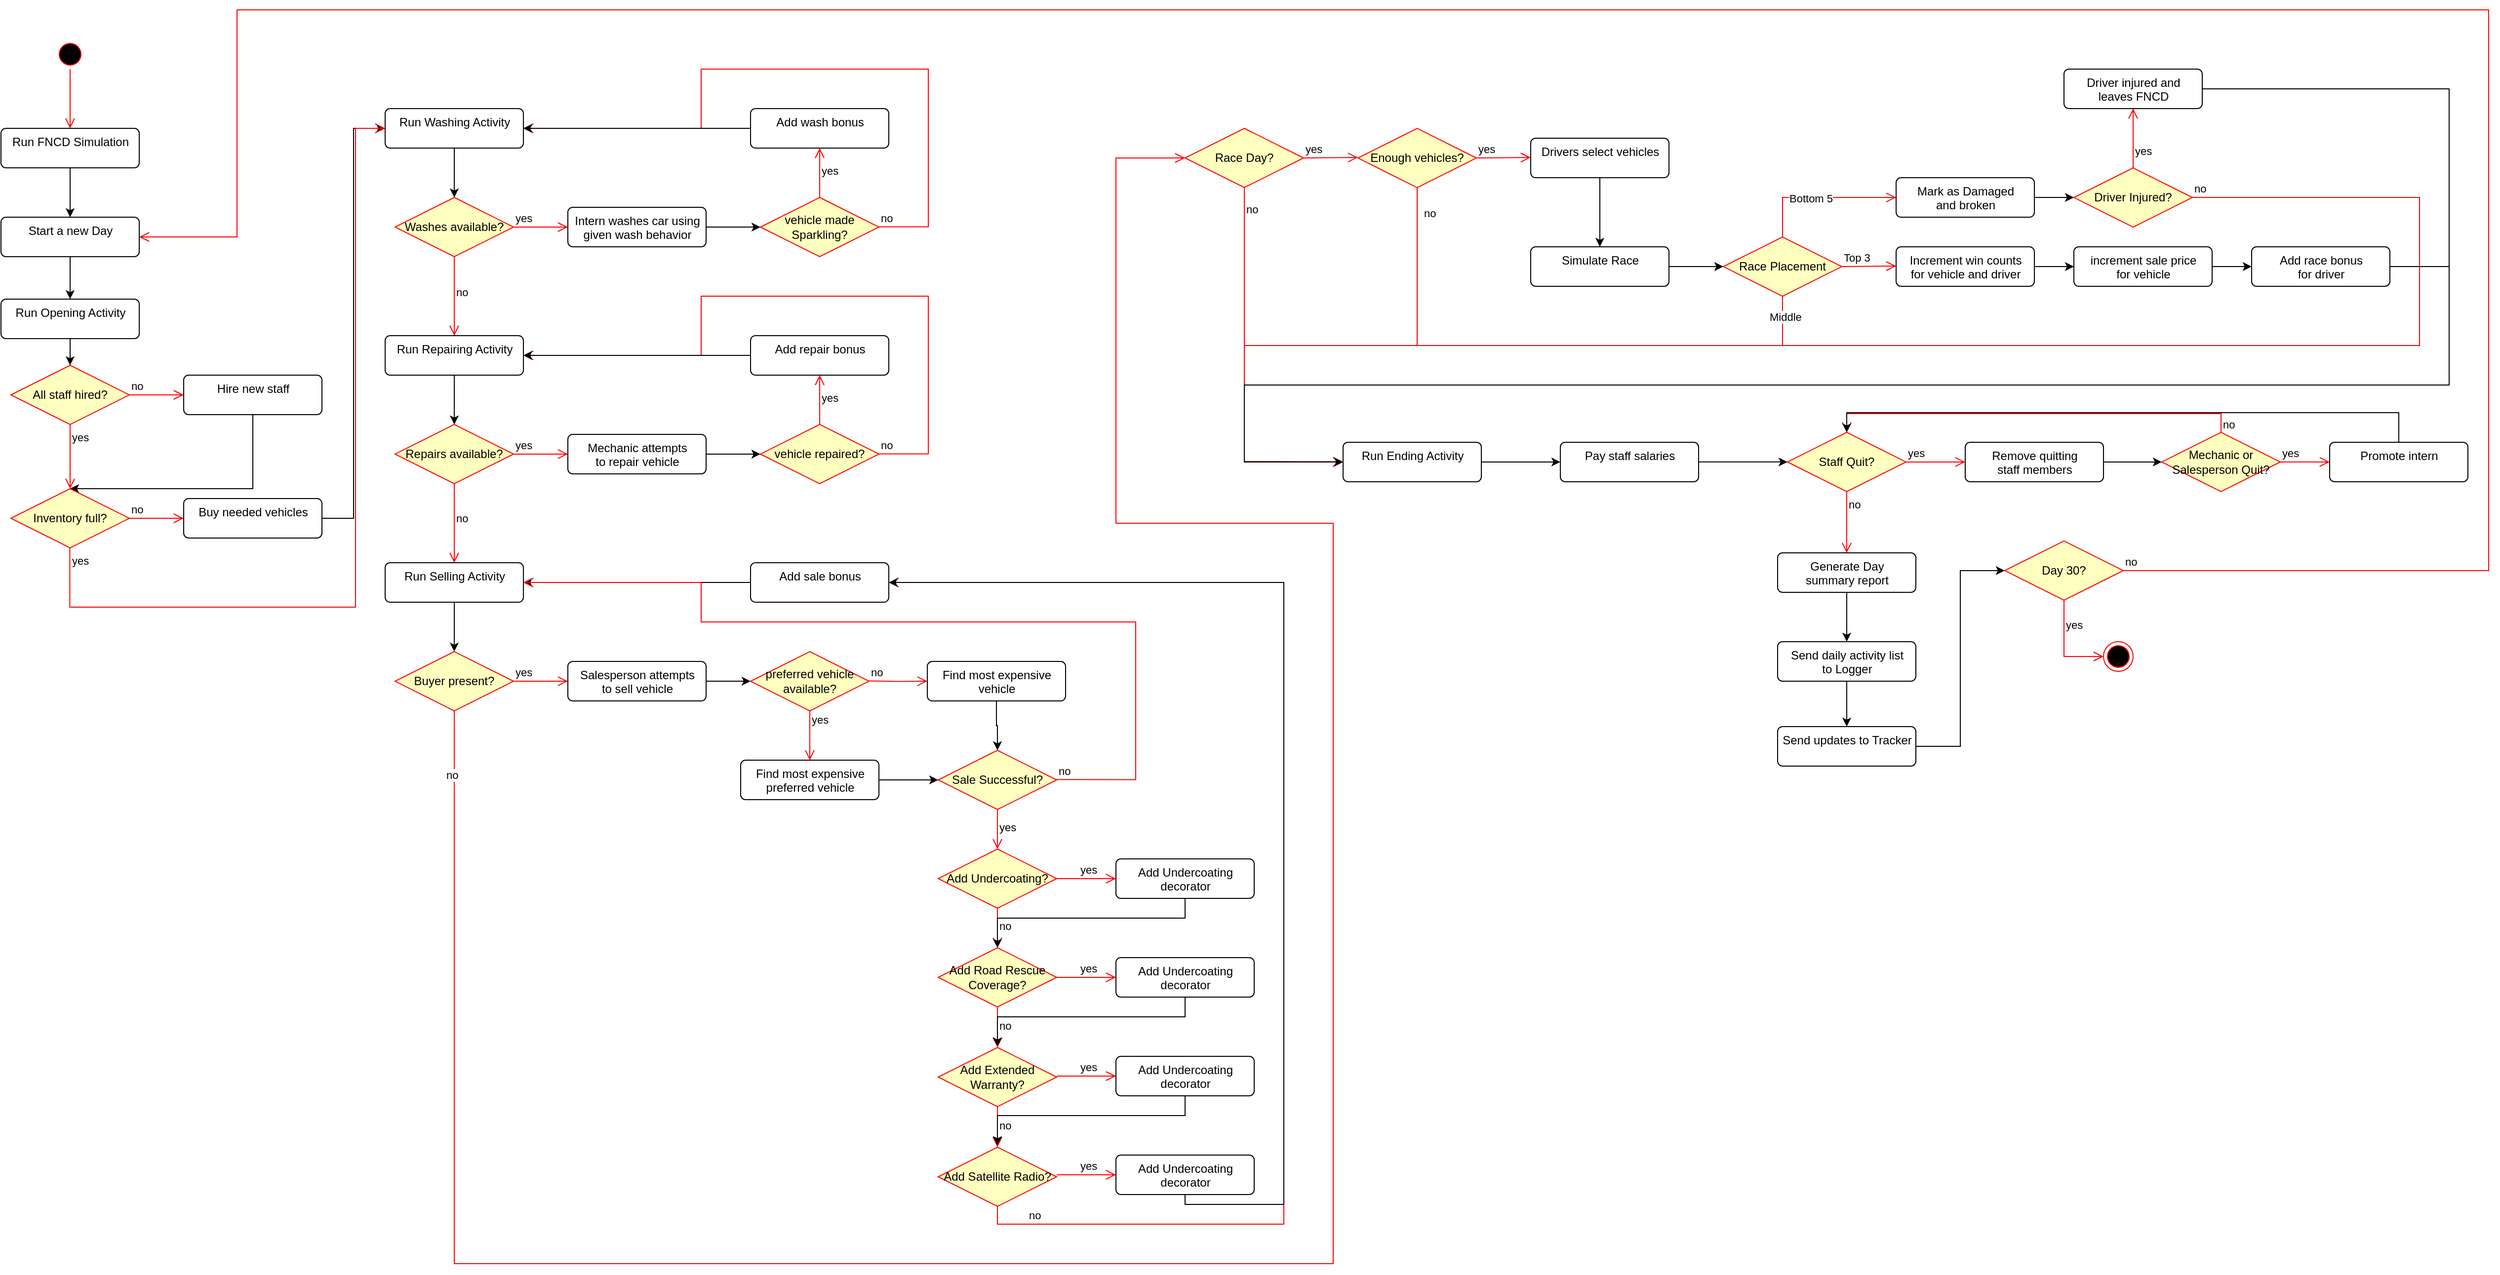 <mxfile version="20.8.21" type="device"><diagram name="Page-1" id="e7e014a7-5840-1c2e-5031-d8a46d1fe8dd"><mxGraphModel dx="3585" dy="1910" grid="1" gridSize="10" guides="1" tooltips="1" connect="1" arrows="1" fold="1" page="1" pageScale="1" pageWidth="1169" pageHeight="826" background="none" math="0" shadow="0"><root><mxCell id="0"/><mxCell id="1" parent="0"/><mxCell id="8dym5er4KjLKY8ZdaICp-41" value="" style="ellipse;html=1;shape=startState;fillColor=#000000;strokeColor=#ff0000;" vertex="1" parent="1"><mxGeometry x="507" y="221" width="30" height="30" as="geometry"/></mxCell><mxCell id="8dym5er4KjLKY8ZdaICp-42" value="" style="edgeStyle=orthogonalEdgeStyle;html=1;verticalAlign=bottom;endArrow=open;endSize=8;strokeColor=#ff0000;rounded=0;" edge="1" source="8dym5er4KjLKY8ZdaICp-41" parent="1"><mxGeometry relative="1" as="geometry"><mxPoint x="522" y="311" as="targetPoint"/></mxGeometry></mxCell><mxCell id="8dym5er4KjLKY8ZdaICp-45" style="edgeStyle=orthogonalEdgeStyle;rounded=0;orthogonalLoop=1;jettySize=auto;html=1;entryX=0.5;entryY=0;entryDx=0;entryDy=0;" edge="1" parent="1" source="8dym5er4KjLKY8ZdaICp-43" target="8dym5er4KjLKY8ZdaICp-44"><mxGeometry relative="1" as="geometry"/></mxCell><mxCell id="8dym5er4KjLKY8ZdaICp-43" value="Run FNCD Simulation" style="html=1;align=center;verticalAlign=top;rounded=1;absoluteArcSize=1;arcSize=10;dashed=0;" vertex="1" parent="1"><mxGeometry x="452" y="311" width="140" height="40" as="geometry"/></mxCell><mxCell id="8dym5er4KjLKY8ZdaICp-50" style="edgeStyle=orthogonalEdgeStyle;rounded=0;orthogonalLoop=1;jettySize=auto;html=1;entryX=0.5;entryY=0;entryDx=0;entryDy=0;" edge="1" parent="1" source="8dym5er4KjLKY8ZdaICp-44"><mxGeometry relative="1" as="geometry"><mxPoint x="522" y="484" as="targetPoint"/></mxGeometry></mxCell><mxCell id="8dym5er4KjLKY8ZdaICp-44" value="Start a new Day" style="html=1;align=center;verticalAlign=top;rounded=1;absoluteArcSize=1;arcSize=10;dashed=0;" vertex="1" parent="1"><mxGeometry x="452" y="401" width="140" height="40" as="geometry"/></mxCell><mxCell id="8dym5er4KjLKY8ZdaICp-55" style="edgeStyle=orthogonalEdgeStyle;rounded=0;orthogonalLoop=1;jettySize=auto;html=1;entryX=0.5;entryY=0;entryDx=0;entryDy=0;" edge="1" parent="1" source="8dym5er4KjLKY8ZdaICp-46" target="8dym5er4KjLKY8ZdaICp-52"><mxGeometry relative="1" as="geometry"/></mxCell><mxCell id="8dym5er4KjLKY8ZdaICp-46" value="Run Opening Activity" style="html=1;align=center;verticalAlign=top;rounded=1;absoluteArcSize=1;arcSize=10;dashed=0;" vertex="1" parent="1"><mxGeometry x="452" y="484" width="140" height="40" as="geometry"/></mxCell><mxCell id="8dym5er4KjLKY8ZdaICp-52" value="All staff hired?" style="rhombus;whiteSpace=wrap;html=1;fontColor=#000000;fillColor=#ffffc0;strokeColor=#ff0000;" vertex="1" parent="1"><mxGeometry x="462" y="551" width="120" height="60" as="geometry"/></mxCell><mxCell id="8dym5er4KjLKY8ZdaICp-53" value="no" style="edgeStyle=orthogonalEdgeStyle;html=1;align=left;verticalAlign=bottom;endArrow=open;endSize=8;strokeColor=#ff0000;rounded=0;entryX=0;entryY=0.5;entryDx=0;entryDy=0;" edge="1" source="8dym5er4KjLKY8ZdaICp-52" parent="1" target="8dym5er4KjLKY8ZdaICp-56"><mxGeometry x="-1" relative="1" as="geometry"><mxPoint x="657" y="581" as="targetPoint"/></mxGeometry></mxCell><mxCell id="8dym5er4KjLKY8ZdaICp-54" value="yes" style="edgeStyle=orthogonalEdgeStyle;html=1;align=left;verticalAlign=top;endArrow=open;endSize=8;strokeColor=#ff0000;rounded=0;entryX=0.5;entryY=0;entryDx=0;entryDy=0;" edge="1" source="8dym5er4KjLKY8ZdaICp-52" parent="1" target="8dym5er4KjLKY8ZdaICp-57"><mxGeometry x="-1" relative="1" as="geometry"><mxPoint x="522" y="671" as="targetPoint"/><Array as="points"><mxPoint x="522" y="671"/></Array></mxGeometry></mxCell><mxCell id="8dym5er4KjLKY8ZdaICp-75" style="edgeStyle=orthogonalEdgeStyle;rounded=0;orthogonalLoop=1;jettySize=auto;html=1;entryX=0.5;entryY=0;entryDx=0;entryDy=0;" edge="1" parent="1" source="8dym5er4KjLKY8ZdaICp-56" target="8dym5er4KjLKY8ZdaICp-57"><mxGeometry relative="1" as="geometry"><Array as="points"><mxPoint x="707" y="676"/></Array></mxGeometry></mxCell><mxCell id="8dym5er4KjLKY8ZdaICp-56" value="Hire new staff" style="html=1;align=center;verticalAlign=top;rounded=1;absoluteArcSize=1;arcSize=10;dashed=0;" vertex="1" parent="1"><mxGeometry x="637" y="561" width="140" height="40" as="geometry"/></mxCell><mxCell id="8dym5er4KjLKY8ZdaICp-57" value="Inventory full?" style="rhombus;whiteSpace=wrap;html=1;fontColor=#000000;fillColor=#ffffc0;strokeColor=#ff0000;" vertex="1" parent="1"><mxGeometry x="462" y="676" width="120" height="60" as="geometry"/></mxCell><mxCell id="8dym5er4KjLKY8ZdaICp-58" value="no" style="edgeStyle=orthogonalEdgeStyle;html=1;align=left;verticalAlign=bottom;endArrow=open;endSize=8;strokeColor=#ff0000;rounded=0;entryX=0;entryY=0.5;entryDx=0;entryDy=0;" edge="1" source="8dym5er4KjLKY8ZdaICp-57" parent="1" target="8dym5er4KjLKY8ZdaICp-60"><mxGeometry x="-1" relative="1" as="geometry"><mxPoint x="641" y="696" as="targetPoint"/></mxGeometry></mxCell><mxCell id="8dym5er4KjLKY8ZdaICp-76" style="edgeStyle=orthogonalEdgeStyle;rounded=0;orthogonalLoop=1;jettySize=auto;html=1;entryX=0;entryY=0.5;entryDx=0;entryDy=0;" edge="1" parent="1" source="8dym5er4KjLKY8ZdaICp-60" target="8dym5er4KjLKY8ZdaICp-64"><mxGeometry relative="1" as="geometry"/></mxCell><mxCell id="8dym5er4KjLKY8ZdaICp-60" value="Buy needed vehicles" style="html=1;align=center;verticalAlign=top;rounded=1;absoluteArcSize=1;arcSize=10;dashed=0;" vertex="1" parent="1"><mxGeometry x="637" y="686" width="140" height="40" as="geometry"/></mxCell><mxCell id="8dym5er4KjLKY8ZdaICp-61" value="yes" style="edgeStyle=orthogonalEdgeStyle;html=1;align=left;verticalAlign=top;endArrow=open;endSize=8;strokeColor=#ff0000;rounded=0;entryX=0;entryY=0.5;entryDx=0;entryDy=0;" edge="1" parent="1" target="8dym5er4KjLKY8ZdaICp-64"><mxGeometry x="-1" relative="1" as="geometry"><mxPoint x="521.66" y="801" as="targetPoint"/><mxPoint x="521.66" y="736" as="sourcePoint"/><Array as="points"><mxPoint x="522" y="796"/><mxPoint x="811" y="796"/><mxPoint x="811" y="311"/></Array></mxGeometry></mxCell><mxCell id="8dym5er4KjLKY8ZdaICp-63" style="edgeStyle=orthogonalEdgeStyle;rounded=0;orthogonalLoop=1;jettySize=auto;html=1;" edge="1" parent="1" source="8dym5er4KjLKY8ZdaICp-64"><mxGeometry relative="1" as="geometry"><mxPoint x="911" y="381" as="targetPoint"/></mxGeometry></mxCell><mxCell id="8dym5er4KjLKY8ZdaICp-64" value="Run Washing Activity" style="html=1;align=center;verticalAlign=top;rounded=1;absoluteArcSize=1;arcSize=10;dashed=0;" vertex="1" parent="1"><mxGeometry x="841" y="291" width="140" height="40" as="geometry"/></mxCell><mxCell id="8dym5er4KjLKY8ZdaICp-69" value="Washes available?" style="rhombus;whiteSpace=wrap;html=1;fontColor=#000000;fillColor=#ffffc0;strokeColor=#ff0000;" vertex="1" parent="1"><mxGeometry x="851" y="381" width="120" height="60" as="geometry"/></mxCell><mxCell id="8dym5er4KjLKY8ZdaICp-70" value="yes" style="edgeStyle=orthogonalEdgeStyle;html=1;align=left;verticalAlign=bottom;endArrow=open;endSize=8;strokeColor=#ff0000;rounded=0;entryX=0;entryY=0.5;entryDx=0;entryDy=0;" edge="1" parent="1" source="8dym5er4KjLKY8ZdaICp-69" target="8dym5er4KjLKY8ZdaICp-71"><mxGeometry x="-1" relative="1" as="geometry"><mxPoint x="1030" y="523" as="targetPoint"/></mxGeometry></mxCell><mxCell id="8dym5er4KjLKY8ZdaICp-79" style="edgeStyle=orthogonalEdgeStyle;rounded=0;orthogonalLoop=1;jettySize=auto;html=1;entryX=0;entryY=0.5;entryDx=0;entryDy=0;" edge="1" parent="1" source="8dym5er4KjLKY8ZdaICp-71" target="8dym5er4KjLKY8ZdaICp-78"><mxGeometry relative="1" as="geometry"/></mxCell><mxCell id="8dym5er4KjLKY8ZdaICp-71" value="Intern washes car using &lt;br&gt;given wash behavior" style="html=1;align=center;verticalAlign=top;rounded=1;absoluteArcSize=1;arcSize=10;dashed=0;" vertex="1" parent="1"><mxGeometry x="1026" y="391" width="140" height="40" as="geometry"/></mxCell><mxCell id="8dym5er4KjLKY8ZdaICp-72" value="no" style="edgeStyle=orthogonalEdgeStyle;html=1;align=left;verticalAlign=top;endArrow=open;endSize=8;strokeColor=#ff0000;rounded=0;exitX=0.5;exitY=1;exitDx=0;exitDy=0;" edge="1" parent="1" source="8dym5er4KjLKY8ZdaICp-69"><mxGeometry x="-0.446" relative="1" as="geometry"><mxPoint x="911" y="521" as="targetPoint"/><mxPoint x="910.66" y="563" as="sourcePoint"/><Array as="points"/><mxPoint as="offset"/></mxGeometry></mxCell><mxCell id="8dym5er4KjLKY8ZdaICp-78" value="vehicle made Sparkling?" style="rhombus;whiteSpace=wrap;html=1;fontColor=#000000;fillColor=#ffffc0;strokeColor=#ff0000;" vertex="1" parent="1"><mxGeometry x="1221" y="381" width="120" height="60" as="geometry"/></mxCell><mxCell id="8dym5er4KjLKY8ZdaICp-80" value="no" style="edgeStyle=orthogonalEdgeStyle;html=1;align=left;verticalAlign=bottom;endArrow=open;endSize=8;strokeColor=#ff0000;rounded=0;entryX=1;entryY=0.5;entryDx=0;entryDy=0;" edge="1" parent="1" target="8dym5er4KjLKY8ZdaICp-64"><mxGeometry x="-1" relative="1" as="geometry"><mxPoint x="1396" y="410.8" as="targetPoint"/><mxPoint x="1341" y="410.8" as="sourcePoint"/><Array as="points"><mxPoint x="1391" y="411"/><mxPoint x="1391" y="251"/><mxPoint x="1161" y="251"/><mxPoint x="1161" y="311"/></Array></mxGeometry></mxCell><mxCell id="8dym5er4KjLKY8ZdaICp-81" value="yes" style="edgeStyle=orthogonalEdgeStyle;html=1;align=left;verticalAlign=bottom;endArrow=open;endSize=8;strokeColor=#ff0000;rounded=0;entryX=0.5;entryY=1;entryDx=0;entryDy=0;exitX=0.5;exitY=0;exitDx=0;exitDy=0;" edge="1" parent="1" source="8dym5er4KjLKY8ZdaICp-78" target="8dym5er4KjLKY8ZdaICp-82"><mxGeometry x="-0.277" relative="1" as="geometry"><mxPoint x="1280.8" y="488" as="targetPoint"/><mxPoint x="1280.8" y="441" as="sourcePoint"/><mxPoint as="offset"/></mxGeometry></mxCell><mxCell id="8dym5er4KjLKY8ZdaICp-83" style="edgeStyle=orthogonalEdgeStyle;rounded=0;orthogonalLoop=1;jettySize=auto;html=1;entryX=1;entryY=0.5;entryDx=0;entryDy=0;" edge="1" parent="1" source="8dym5er4KjLKY8ZdaICp-82" target="8dym5er4KjLKY8ZdaICp-64"><mxGeometry relative="1" as="geometry"><Array as="points"><mxPoint x="1061" y="311"/><mxPoint x="1061" y="311"/></Array></mxGeometry></mxCell><mxCell id="8dym5er4KjLKY8ZdaICp-82" value="Add wash bonus" style="html=1;align=center;verticalAlign=top;rounded=1;absoluteArcSize=1;arcSize=10;dashed=0;" vertex="1" parent="1"><mxGeometry x="1211" y="291" width="140" height="40" as="geometry"/></mxCell><mxCell id="8dym5er4KjLKY8ZdaICp-84" style="edgeStyle=orthogonalEdgeStyle;rounded=0;orthogonalLoop=1;jettySize=auto;html=1;" edge="1" parent="1" source="8dym5er4KjLKY8ZdaICp-85"><mxGeometry relative="1" as="geometry"><mxPoint x="911" y="610.97" as="targetPoint"/></mxGeometry></mxCell><mxCell id="8dym5er4KjLKY8ZdaICp-85" value="Run Repairing Activity" style="html=1;align=center;verticalAlign=top;rounded=1;absoluteArcSize=1;arcSize=10;dashed=0;" vertex="1" parent="1"><mxGeometry x="841" y="520.97" width="140" height="40" as="geometry"/></mxCell><mxCell id="8dym5er4KjLKY8ZdaICp-86" value="Repairs available?" style="rhombus;whiteSpace=wrap;html=1;fontColor=#000000;fillColor=#ffffc0;strokeColor=#ff0000;" vertex="1" parent="1"><mxGeometry x="851" y="610.97" width="120" height="60" as="geometry"/></mxCell><mxCell id="8dym5er4KjLKY8ZdaICp-87" value="yes" style="edgeStyle=orthogonalEdgeStyle;html=1;align=left;verticalAlign=bottom;endArrow=open;endSize=8;strokeColor=#ff0000;rounded=0;entryX=0;entryY=0.5;entryDx=0;entryDy=0;" edge="1" parent="1" source="8dym5er4KjLKY8ZdaICp-86" target="8dym5er4KjLKY8ZdaICp-89"><mxGeometry x="-1" relative="1" as="geometry"><mxPoint x="1030" y="752.97" as="targetPoint"/></mxGeometry></mxCell><mxCell id="8dym5er4KjLKY8ZdaICp-88" style="edgeStyle=orthogonalEdgeStyle;rounded=0;orthogonalLoop=1;jettySize=auto;html=1;entryX=0;entryY=0.5;entryDx=0;entryDy=0;" edge="1" parent="1" source="8dym5er4KjLKY8ZdaICp-89" target="8dym5er4KjLKY8ZdaICp-91"><mxGeometry relative="1" as="geometry"/></mxCell><mxCell id="8dym5er4KjLKY8ZdaICp-89" value="Mechanic attempts &lt;br&gt;to repair vehicle" style="html=1;align=center;verticalAlign=top;rounded=1;absoluteArcSize=1;arcSize=10;dashed=0;" vertex="1" parent="1"><mxGeometry x="1026" y="620.97" width="140" height="40" as="geometry"/></mxCell><mxCell id="8dym5er4KjLKY8ZdaICp-90" value="no" style="edgeStyle=orthogonalEdgeStyle;html=1;align=left;verticalAlign=top;endArrow=open;endSize=8;strokeColor=#ff0000;rounded=0;exitX=0.5;exitY=1;exitDx=0;exitDy=0;" edge="1" parent="1" source="8dym5er4KjLKY8ZdaICp-86"><mxGeometry x="-0.446" relative="1" as="geometry"><mxPoint x="911" y="750.97" as="targetPoint"/><mxPoint x="910.66" y="792.97" as="sourcePoint"/><Array as="points"/><mxPoint as="offset"/></mxGeometry></mxCell><mxCell id="8dym5er4KjLKY8ZdaICp-91" value="vehicle repaired?" style="rhombus;whiteSpace=wrap;html=1;fontColor=#000000;fillColor=#ffffc0;strokeColor=#ff0000;" vertex="1" parent="1"><mxGeometry x="1221" y="610.97" width="120" height="60" as="geometry"/></mxCell><mxCell id="8dym5er4KjLKY8ZdaICp-92" value="no" style="edgeStyle=orthogonalEdgeStyle;html=1;align=left;verticalAlign=bottom;endArrow=open;endSize=8;strokeColor=#ff0000;rounded=0;entryX=1;entryY=0.5;entryDx=0;entryDy=0;" edge="1" parent="1" target="8dym5er4KjLKY8ZdaICp-85"><mxGeometry x="-1" relative="1" as="geometry"><mxPoint x="1396" y="640.77" as="targetPoint"/><mxPoint x="1341" y="640.77" as="sourcePoint"/><Array as="points"><mxPoint x="1391" y="640.97"/><mxPoint x="1391" y="480.97"/><mxPoint x="1161" y="480.97"/><mxPoint x="1161" y="540.97"/></Array></mxGeometry></mxCell><mxCell id="8dym5er4KjLKY8ZdaICp-93" value="yes" style="edgeStyle=orthogonalEdgeStyle;html=1;align=left;verticalAlign=bottom;endArrow=open;endSize=8;strokeColor=#ff0000;rounded=0;entryX=0.5;entryY=1;entryDx=0;entryDy=0;exitX=0.5;exitY=0;exitDx=0;exitDy=0;" edge="1" parent="1" source="8dym5er4KjLKY8ZdaICp-91" target="8dym5er4KjLKY8ZdaICp-95"><mxGeometry x="-0.277" relative="1" as="geometry"><mxPoint x="1280.8" y="717.97" as="targetPoint"/><mxPoint x="1280.8" y="670.97" as="sourcePoint"/><mxPoint as="offset"/></mxGeometry></mxCell><mxCell id="8dym5er4KjLKY8ZdaICp-94" style="edgeStyle=orthogonalEdgeStyle;rounded=0;orthogonalLoop=1;jettySize=auto;html=1;entryX=1;entryY=0.5;entryDx=0;entryDy=0;" edge="1" parent="1" source="8dym5er4KjLKY8ZdaICp-95" target="8dym5er4KjLKY8ZdaICp-85"><mxGeometry relative="1" as="geometry"><Array as="points"><mxPoint x="1061" y="540.97"/><mxPoint x="1061" y="540.97"/></Array></mxGeometry></mxCell><mxCell id="8dym5er4KjLKY8ZdaICp-95" value="Add repair bonus" style="html=1;align=center;verticalAlign=top;rounded=1;absoluteArcSize=1;arcSize=10;dashed=0;" vertex="1" parent="1"><mxGeometry x="1211" y="520.97" width="140" height="40" as="geometry"/></mxCell><mxCell id="8dym5er4KjLKY8ZdaICp-96" style="edgeStyle=orthogonalEdgeStyle;rounded=0;orthogonalLoop=1;jettySize=auto;html=1;" edge="1" parent="1" source="8dym5er4KjLKY8ZdaICp-97"><mxGeometry relative="1" as="geometry"><mxPoint x="911" y="841.03" as="targetPoint"/></mxGeometry></mxCell><mxCell id="8dym5er4KjLKY8ZdaICp-97" value="Run Selling Activity" style="html=1;align=center;verticalAlign=top;rounded=1;absoluteArcSize=1;arcSize=10;dashed=0;" vertex="1" parent="1"><mxGeometry x="841" y="751.03" width="140" height="40" as="geometry"/></mxCell><mxCell id="8dym5er4KjLKY8ZdaICp-98" value="Buyer present?" style="rhombus;whiteSpace=wrap;html=1;fontColor=#000000;fillColor=#ffffc0;strokeColor=#ff0000;" vertex="1" parent="1"><mxGeometry x="851" y="841.03" width="120" height="60" as="geometry"/></mxCell><mxCell id="8dym5er4KjLKY8ZdaICp-99" value="yes" style="edgeStyle=orthogonalEdgeStyle;html=1;align=left;verticalAlign=bottom;endArrow=open;endSize=8;strokeColor=#ff0000;rounded=0;entryX=0;entryY=0.5;entryDx=0;entryDy=0;" edge="1" parent="1" source="8dym5er4KjLKY8ZdaICp-98" target="8dym5er4KjLKY8ZdaICp-101"><mxGeometry x="-1" relative="1" as="geometry"><mxPoint x="1030" y="983.03" as="targetPoint"/></mxGeometry></mxCell><mxCell id="8dym5er4KjLKY8ZdaICp-100" style="edgeStyle=orthogonalEdgeStyle;rounded=0;orthogonalLoop=1;jettySize=auto;html=1;entryX=0;entryY=0.5;entryDx=0;entryDy=0;" edge="1" parent="1" source="8dym5er4KjLKY8ZdaICp-101" target="8dym5er4KjLKY8ZdaICp-103"><mxGeometry relative="1" as="geometry"/></mxCell><mxCell id="8dym5er4KjLKY8ZdaICp-101" value="Salesperson attempts &lt;br&gt;to sell vehicle" style="html=1;align=center;verticalAlign=top;rounded=1;absoluteArcSize=1;arcSize=10;dashed=0;" vertex="1" parent="1"><mxGeometry x="1026" y="851.03" width="140" height="40" as="geometry"/></mxCell><mxCell id="8dym5er4KjLKY8ZdaICp-102" value="no" style="edgeStyle=orthogonalEdgeStyle;html=1;align=left;verticalAlign=top;endArrow=open;endSize=8;strokeColor=#ff0000;rounded=0;exitX=0.5;exitY=1;exitDx=0;exitDy=0;entryX=0;entryY=0.5;entryDx=0;entryDy=0;" edge="1" parent="1" source="8dym5er4KjLKY8ZdaICp-98" target="8dym5er4KjLKY8ZdaICp-136"><mxGeometry x="-0.964" y="-10" relative="1" as="geometry"><mxPoint x="911" y="981.03" as="targetPoint"/><mxPoint x="910.66" y="1023.03" as="sourcePoint"/><Array as="points"><mxPoint x="911" y="1461"/><mxPoint x="1801" y="1461"/><mxPoint x="1801" y="711"/><mxPoint x="1581" y="711"/><mxPoint x="1581" y="341"/></Array><mxPoint as="offset"/></mxGeometry></mxCell><mxCell id="8dym5er4KjLKY8ZdaICp-103" value="preferred vehicle available?" style="rhombus;whiteSpace=wrap;html=1;fontColor=#000000;fillColor=#ffffc0;strokeColor=#ff0000;" vertex="1" parent="1"><mxGeometry x="1211" y="841.03" width="120" height="60" as="geometry"/></mxCell><mxCell id="8dym5er4KjLKY8ZdaICp-105" value="yes" style="edgeStyle=orthogonalEdgeStyle;html=1;align=left;verticalAlign=bottom;endArrow=open;endSize=8;strokeColor=#ff0000;rounded=0;exitX=0.5;exitY=1;exitDx=0;exitDy=0;" edge="1" parent="1" source="8dym5er4KjLKY8ZdaICp-103"><mxGeometry x="-0.277" relative="1" as="geometry"><mxPoint x="1271" y="951" as="targetPoint"/><mxPoint x="1280.8" y="901.03" as="sourcePoint"/><mxPoint as="offset"/></mxGeometry></mxCell><mxCell id="8dym5er4KjLKY8ZdaICp-106" style="edgeStyle=orthogonalEdgeStyle;rounded=0;orthogonalLoop=1;jettySize=auto;html=1;entryX=1;entryY=0.5;entryDx=0;entryDy=0;" edge="1" parent="1" source="8dym5er4KjLKY8ZdaICp-107" target="8dym5er4KjLKY8ZdaICp-97"><mxGeometry relative="1" as="geometry"><Array as="points"><mxPoint x="1061" y="771.03"/><mxPoint x="1061" y="771.03"/></Array></mxGeometry></mxCell><mxCell id="8dym5er4KjLKY8ZdaICp-107" value="Add sale bonus" style="html=1;align=center;verticalAlign=top;rounded=1;absoluteArcSize=1;arcSize=10;dashed=0;" vertex="1" parent="1"><mxGeometry x="1211" y="751.03" width="140" height="40" as="geometry"/></mxCell><mxCell id="8dym5er4KjLKY8ZdaICp-108" value="no" style="edgeStyle=orthogonalEdgeStyle;html=1;align=left;verticalAlign=bottom;endArrow=open;endSize=8;strokeColor=#ff0000;rounded=0;entryX=0;entryY=0.5;entryDx=0;entryDy=0;" edge="1" parent="1" target="8dym5er4KjLKY8ZdaICp-111"><mxGeometry x="-1" relative="1" as="geometry"><mxPoint x="1386" y="870.69" as="targetPoint"/><mxPoint x="1331" y="870.69" as="sourcePoint"/></mxGeometry></mxCell><mxCell id="8dym5er4KjLKY8ZdaICp-116" style="edgeStyle=orthogonalEdgeStyle;rounded=0;orthogonalLoop=1;jettySize=auto;html=1;entryX=0;entryY=0.5;entryDx=0;entryDy=0;" edge="1" parent="1" source="8dym5er4KjLKY8ZdaICp-110" target="8dym5er4KjLKY8ZdaICp-112"><mxGeometry relative="1" as="geometry"/></mxCell><mxCell id="8dym5er4KjLKY8ZdaICp-110" value="Find most expensive &lt;br&gt;preferred vehicle" style="html=1;align=center;verticalAlign=top;rounded=1;absoluteArcSize=1;arcSize=10;dashed=0;" vertex="1" parent="1"><mxGeometry x="1201" y="951" width="140" height="40" as="geometry"/></mxCell><mxCell id="8dym5er4KjLKY8ZdaICp-115" style="edgeStyle=orthogonalEdgeStyle;rounded=0;orthogonalLoop=1;jettySize=auto;html=1;entryX=0.5;entryY=0;entryDx=0;entryDy=0;" edge="1" parent="1" source="8dym5er4KjLKY8ZdaICp-111" target="8dym5er4KjLKY8ZdaICp-112"><mxGeometry relative="1" as="geometry"/></mxCell><mxCell id="8dym5er4KjLKY8ZdaICp-111" value="Find most expensive &lt;br&gt;vehicle" style="html=1;align=center;verticalAlign=top;rounded=1;absoluteArcSize=1;arcSize=10;dashed=0;" vertex="1" parent="1"><mxGeometry x="1390" y="851.03" width="140" height="40" as="geometry"/></mxCell><mxCell id="8dym5er4KjLKY8ZdaICp-112" value="Sale Successful?" style="rhombus;whiteSpace=wrap;html=1;fontColor=#000000;fillColor=#ffffc0;strokeColor=#ff0000;" vertex="1" parent="1"><mxGeometry x="1401" y="941" width="120" height="60" as="geometry"/></mxCell><mxCell id="8dym5er4KjLKY8ZdaICp-193" style="edgeStyle=orthogonalEdgeStyle;rounded=0;orthogonalLoop=1;jettySize=auto;html=1;entryX=0;entryY=0.5;entryDx=0;entryDy=0;" edge="1" parent="1" source="8dym5er4KjLKY8ZdaICp-118" target="8dym5er4KjLKY8ZdaICp-192"><mxGeometry relative="1" as="geometry"/></mxCell><mxCell id="8dym5er4KjLKY8ZdaICp-118" value="Run Ending Activity" style="html=1;align=center;verticalAlign=top;rounded=1;absoluteArcSize=1;arcSize=10;dashed=0;" vertex="1" parent="1"><mxGeometry x="1811" y="628.94" width="140" height="40" as="geometry"/></mxCell><mxCell id="8dym5er4KjLKY8ZdaICp-136" value="Race Day?" style="rhombus;whiteSpace=wrap;html=1;fontColor=#000000;fillColor=#ffffc0;strokeColor=#ff0000;" vertex="1" parent="1"><mxGeometry x="1651" y="311" width="120" height="60" as="geometry"/></mxCell><mxCell id="8dym5er4KjLKY8ZdaICp-137" value="yes" style="edgeStyle=orthogonalEdgeStyle;html=1;align=left;verticalAlign=bottom;endArrow=open;endSize=8;strokeColor=#ff0000;rounded=0;entryX=0;entryY=0.5;entryDx=0;entryDy=0;exitX=1;exitY=0.5;exitDx=0;exitDy=0;" edge="1" parent="1" source="8dym5er4KjLKY8ZdaICp-136"><mxGeometry x="-1" relative="1" as="geometry"><mxPoint x="1826" y="340.5" as="targetPoint"/><mxPoint x="1770.94" y="340.5" as="sourcePoint"/></mxGeometry></mxCell><mxCell id="8dym5er4KjLKY8ZdaICp-138" value="no" style="edgeStyle=orthogonalEdgeStyle;html=1;align=left;verticalAlign=top;endArrow=open;endSize=8;strokeColor=#ff0000;rounded=0;exitX=0.5;exitY=1;exitDx=0;exitDy=0;entryX=0;entryY=0.5;entryDx=0;entryDy=0;" edge="1" parent="1" source="8dym5er4KjLKY8ZdaICp-136" target="8dym5er4KjLKY8ZdaICp-118"><mxGeometry x="-0.948" relative="1" as="geometry"><mxPoint x="910.5" y="1121.03" as="targetPoint"/><mxPoint x="910.5" y="1041.03" as="sourcePoint"/><Array as="points"><mxPoint x="1711" y="649"/></Array><mxPoint y="-1" as="offset"/></mxGeometry></mxCell><mxCell id="8dym5er4KjLKY8ZdaICp-141" style="edgeStyle=orthogonalEdgeStyle;rounded=0;orthogonalLoop=1;jettySize=auto;html=1;entryX=0.5;entryY=0;entryDx=0;entryDy=0;" edge="1" parent="1" source="8dym5er4KjLKY8ZdaICp-139" target="8dym5er4KjLKY8ZdaICp-140"><mxGeometry relative="1" as="geometry"/></mxCell><mxCell id="8dym5er4KjLKY8ZdaICp-139" value="Drivers select vehicles" style="html=1;align=center;verticalAlign=top;rounded=1;absoluteArcSize=1;arcSize=10;dashed=0;" vertex="1" parent="1"><mxGeometry x="2001" y="321.03" width="140" height="40" as="geometry"/></mxCell><mxCell id="8dym5er4KjLKY8ZdaICp-145" style="edgeStyle=orthogonalEdgeStyle;rounded=0;orthogonalLoop=1;jettySize=auto;html=1;entryX=0;entryY=0.5;entryDx=0;entryDy=0;" edge="1" parent="1" source="8dym5er4KjLKY8ZdaICp-140" target="8dym5er4KjLKY8ZdaICp-142"><mxGeometry relative="1" as="geometry"/></mxCell><mxCell id="8dym5er4KjLKY8ZdaICp-140" value="Simulate Race" style="html=1;align=center;verticalAlign=top;rounded=1;absoluteArcSize=1;arcSize=10;dashed=0;" vertex="1" parent="1"><mxGeometry x="2001" y="431" width="140" height="40" as="geometry"/></mxCell><mxCell id="8dym5er4KjLKY8ZdaICp-142" value="Race Placement" style="rhombus;whiteSpace=wrap;html=1;fontColor=#000000;fillColor=#ffffc0;strokeColor=#ff0000;" vertex="1" parent="1"><mxGeometry x="2196" y="421.03" width="120" height="60" as="geometry"/></mxCell><mxCell id="8dym5er4KjLKY8ZdaICp-143" value="Top 3" style="edgeStyle=orthogonalEdgeStyle;html=1;align=left;verticalAlign=bottom;endArrow=open;endSize=8;strokeColor=#ff0000;rounded=0;entryX=0;entryY=0.5;entryDx=0;entryDy=0;exitX=1;exitY=0.5;exitDx=0;exitDy=0;" edge="1" parent="1" source="8dym5er4KjLKY8ZdaICp-142"><mxGeometry x="-1" relative="1" as="geometry"><mxPoint x="2371" y="450.53" as="targetPoint"/><mxPoint x="2315.94" y="450.53" as="sourcePoint"/></mxGeometry></mxCell><mxCell id="8dym5er4KjLKY8ZdaICp-144" value="Middle" style="edgeStyle=orthogonalEdgeStyle;html=1;align=left;verticalAlign=top;endArrow=open;endSize=8;strokeColor=#ff0000;rounded=0;exitX=0.5;exitY=1;exitDx=0;exitDy=0;entryX=0;entryY=0.5;entryDx=0;entryDy=0;" edge="1" parent="1" source="8dym5er4KjLKY8ZdaICp-142" target="8dym5er4KjLKY8ZdaICp-118"><mxGeometry x="-0.982" y="-15" relative="1" as="geometry"><mxPoint x="1651" y="611" as="targetPoint"/><mxPoint x="1455.5" y="1151.06" as="sourcePoint"/><Array as="points"><mxPoint x="2256" y="531"/><mxPoint x="1711" y="531"/><mxPoint x="1711" y="649"/></Array><mxPoint as="offset"/></mxGeometry></mxCell><mxCell id="8dym5er4KjLKY8ZdaICp-146" value="Bottom 5" style="edgeStyle=orthogonalEdgeStyle;html=1;align=left;verticalAlign=bottom;endArrow=open;endSize=8;strokeColor=#ff0000;rounded=0;exitX=0.5;exitY=0;exitDx=0;exitDy=0;entryX=0;entryY=0.5;entryDx=0;entryDy=0;" edge="1" parent="1" source="8dym5er4KjLKY8ZdaICp-142" target="8dym5er4KjLKY8ZdaICp-151"><mxGeometry x="-0.613" y="-5" relative="1" as="geometry"><mxPoint x="2256" y="361" as="targetPoint"/><mxPoint x="2326" y="461" as="sourcePoint"/><mxPoint as="offset"/></mxGeometry></mxCell><mxCell id="8dym5er4KjLKY8ZdaICp-147" value="Enough vehicles?" style="rhombus;whiteSpace=wrap;html=1;fontColor=#000000;fillColor=#ffffc0;strokeColor=#ff0000;" vertex="1" parent="1"><mxGeometry x="1826" y="311.03" width="120" height="60" as="geometry"/></mxCell><mxCell id="8dym5er4KjLKY8ZdaICp-148" value="yes" style="edgeStyle=orthogonalEdgeStyle;html=1;align=left;verticalAlign=bottom;endArrow=open;endSize=8;strokeColor=#ff0000;rounded=0;entryX=0;entryY=0.5;entryDx=0;entryDy=0;exitX=1;exitY=0.5;exitDx=0;exitDy=0;" edge="1" parent="1" source="8dym5er4KjLKY8ZdaICp-147"><mxGeometry x="-1" relative="1" as="geometry"><mxPoint x="2001" y="340.53" as="targetPoint"/><mxPoint x="1945.94" y="340.53" as="sourcePoint"/></mxGeometry></mxCell><mxCell id="8dym5er4KjLKY8ZdaICp-149" value="no" style="edgeStyle=orthogonalEdgeStyle;html=1;align=left;verticalAlign=top;endArrow=open;endSize=8;strokeColor=#ff0000;rounded=0;exitX=0.5;exitY=1;exitDx=0;exitDy=0;entryX=0;entryY=0.5;entryDx=0;entryDy=0;" edge="1" parent="1" source="8dym5er4KjLKY8ZdaICp-147" target="8dym5er4KjLKY8ZdaICp-118"><mxGeometry x="-0.954" y="5" relative="1" as="geometry"><mxPoint x="1531" y="201" as="targetPoint"/><mxPoint x="1085.5" y="1041.06" as="sourcePoint"/><Array as="points"><mxPoint x="1886" y="531"/><mxPoint x="1711" y="531"/><mxPoint x="1711" y="649"/></Array><mxPoint as="offset"/></mxGeometry></mxCell><mxCell id="8dym5er4KjLKY8ZdaICp-160" style="edgeStyle=orthogonalEdgeStyle;rounded=0;orthogonalLoop=1;jettySize=auto;html=1;entryX=0;entryY=0.5;entryDx=0;entryDy=0;" edge="1" parent="1" source="8dym5er4KjLKY8ZdaICp-150" target="8dym5er4KjLKY8ZdaICp-158"><mxGeometry relative="1" as="geometry"/></mxCell><mxCell id="8dym5er4KjLKY8ZdaICp-150" value="Increment win counts &lt;br&gt;for vehicle and driver" style="html=1;align=center;verticalAlign=top;rounded=1;absoluteArcSize=1;arcSize=10;dashed=0;" vertex="1" parent="1"><mxGeometry x="2371" y="431" width="140" height="40" as="geometry"/></mxCell><mxCell id="8dym5er4KjLKY8ZdaICp-154" style="edgeStyle=orthogonalEdgeStyle;rounded=0;orthogonalLoop=1;jettySize=auto;html=1;entryX=0;entryY=0.5;entryDx=0;entryDy=0;" edge="1" parent="1" source="8dym5er4KjLKY8ZdaICp-151" target="8dym5er4KjLKY8ZdaICp-153"><mxGeometry relative="1" as="geometry"/></mxCell><mxCell id="8dym5er4KjLKY8ZdaICp-151" value="Mark as Damaged &lt;br&gt;and broken" style="html=1;align=center;verticalAlign=top;rounded=1;absoluteArcSize=1;arcSize=10;dashed=0;" vertex="1" parent="1"><mxGeometry x="2371" y="361.03" width="140" height="40" as="geometry"/></mxCell><mxCell id="8dym5er4KjLKY8ZdaICp-162" style="edgeStyle=orthogonalEdgeStyle;rounded=0;orthogonalLoop=1;jettySize=auto;html=1;entryX=0;entryY=0.5;entryDx=0;entryDy=0;" edge="1" parent="1" source="8dym5er4KjLKY8ZdaICp-152" target="8dym5er4KjLKY8ZdaICp-118"><mxGeometry relative="1" as="geometry"><Array as="points"><mxPoint x="2931" y="271"/><mxPoint x="2931" y="571"/><mxPoint x="1711" y="571"/><mxPoint x="1711" y="649"/></Array></mxGeometry></mxCell><mxCell id="8dym5er4KjLKY8ZdaICp-152" value="Driver injured and &lt;br&gt;leaves FNCD" style="html=1;align=center;verticalAlign=top;rounded=1;absoluteArcSize=1;arcSize=10;dashed=0;" vertex="1" parent="1"><mxGeometry x="2541" y="251" width="140" height="40" as="geometry"/></mxCell><mxCell id="8dym5er4KjLKY8ZdaICp-153" value="Driver Injured?" style="rhombus;whiteSpace=wrap;html=1;fontColor=#000000;fillColor=#ffffc0;strokeColor=#ff0000;" vertex="1" parent="1"><mxGeometry x="2551" y="351.03" width="120" height="60" as="geometry"/></mxCell><mxCell id="8dym5er4KjLKY8ZdaICp-156" value="no" style="edgeStyle=orthogonalEdgeStyle;html=1;align=left;verticalAlign=bottom;endArrow=open;endSize=8;strokeColor=#ff0000;rounded=0;entryX=0;entryY=0.5;entryDx=0;entryDy=0;exitX=1;exitY=0.5;exitDx=0;exitDy=0;" edge="1" source="8dym5er4KjLKY8ZdaICp-153" parent="1" target="8dym5er4KjLKY8ZdaICp-118"><mxGeometry x="-1" relative="1" as="geometry"><mxPoint x="1971" y="1060.7" as="targetPoint"/><mxPoint x="1871" y="1060.7" as="sourcePoint"/><Array as="points"><mxPoint x="2901" y="381"/><mxPoint x="2901" y="531"/><mxPoint x="1711" y="531"/><mxPoint x="1711" y="649"/></Array></mxGeometry></mxCell><mxCell id="8dym5er4KjLKY8ZdaICp-157" value="yes" style="edgeStyle=orthogonalEdgeStyle;html=1;align=left;verticalAlign=top;endArrow=open;endSize=8;strokeColor=#ff0000;rounded=0;exitX=0.5;exitY=0;exitDx=0;exitDy=0;" edge="1" source="8dym5er4KjLKY8ZdaICp-153" parent="1"><mxGeometry x="0.001" relative="1" as="geometry"><mxPoint x="2611" y="291" as="targetPoint"/><mxPoint x="2621" y="271" as="sourcePoint"/><mxPoint as="offset"/></mxGeometry></mxCell><mxCell id="8dym5er4KjLKY8ZdaICp-161" style="edgeStyle=orthogonalEdgeStyle;rounded=0;orthogonalLoop=1;jettySize=auto;html=1;entryX=0;entryY=0.5;entryDx=0;entryDy=0;" edge="1" parent="1" source="8dym5er4KjLKY8ZdaICp-158" target="8dym5er4KjLKY8ZdaICp-159"><mxGeometry relative="1" as="geometry"/></mxCell><mxCell id="8dym5er4KjLKY8ZdaICp-158" value="increment sale price &lt;br&gt;for vehicle" style="html=1;align=center;verticalAlign=top;rounded=1;absoluteArcSize=1;arcSize=10;dashed=0;" vertex="1" parent="1"><mxGeometry x="2551" y="431.03" width="140" height="40" as="geometry"/></mxCell><mxCell id="8dym5er4KjLKY8ZdaICp-164" style="edgeStyle=orthogonalEdgeStyle;rounded=0;orthogonalLoop=1;jettySize=auto;html=1;entryX=0;entryY=0.5;entryDx=0;entryDy=0;" edge="1" parent="1" source="8dym5er4KjLKY8ZdaICp-159" target="8dym5er4KjLKY8ZdaICp-118"><mxGeometry relative="1" as="geometry"><Array as="points"><mxPoint x="2931" y="451"/><mxPoint x="2931" y="571"/><mxPoint x="1711" y="571"/><mxPoint x="1711" y="649"/></Array></mxGeometry></mxCell><mxCell id="8dym5er4KjLKY8ZdaICp-159" value="Add race bonus &lt;br&gt;for driver" style="html=1;align=center;verticalAlign=top;rounded=1;absoluteArcSize=1;arcSize=10;dashed=0;" vertex="1" parent="1"><mxGeometry x="2731" y="431" width="140" height="40" as="geometry"/></mxCell><mxCell id="8dym5er4KjLKY8ZdaICp-165" value="Add Undercoating?" style="rhombus;whiteSpace=wrap;html=1;fontColor=#000000;fillColor=#ffffc0;strokeColor=#ff0000;" vertex="1" parent="1"><mxGeometry x="1401" y="1041" width="120" height="60" as="geometry"/></mxCell><mxCell id="8dym5er4KjLKY8ZdaICp-166" value="Add Road Rescue Coverage?" style="rhombus;whiteSpace=wrap;html=1;fontColor=#000000;fillColor=#ffffc0;strokeColor=#ff0000;" vertex="1" parent="1"><mxGeometry x="1401" y="1141" width="120" height="60" as="geometry"/></mxCell><mxCell id="8dym5er4KjLKY8ZdaICp-167" value="Add Satellite Radio?" style="rhombus;whiteSpace=wrap;html=1;fontColor=#000000;fillColor=#ffffc0;strokeColor=#ff0000;" vertex="1" parent="1"><mxGeometry x="1401" y="1343" width="120" height="60" as="geometry"/></mxCell><mxCell id="8dym5er4KjLKY8ZdaICp-168" value="Add Extended Warranty?" style="rhombus;whiteSpace=wrap;html=1;fontColor=#000000;fillColor=#ffffc0;strokeColor=#ff0000;" vertex="1" parent="1"><mxGeometry x="1401" y="1242" width="120" height="60" as="geometry"/></mxCell><mxCell id="8dym5er4KjLKY8ZdaICp-169" value="yes" style="edgeStyle=orthogonalEdgeStyle;html=1;align=left;verticalAlign=bottom;endArrow=open;endSize=8;strokeColor=#ff0000;rounded=0;exitX=0.5;exitY=1;exitDx=0;exitDy=0;entryX=0.5;entryY=0;entryDx=0;entryDy=0;" edge="1" parent="1" source="8dym5er4KjLKY8ZdaICp-112" target="8dym5er4KjLKY8ZdaICp-165"><mxGeometry x="0.333" relative="1" as="geometry"><mxPoint x="1459.81" y="1061" as="targetPoint"/><mxPoint x="1459.81" y="1011" as="sourcePoint"/><mxPoint as="offset"/></mxGeometry></mxCell><mxCell id="8dym5er4KjLKY8ZdaICp-172" value="no" style="edgeStyle=orthogonalEdgeStyle;html=1;align=left;verticalAlign=bottom;endArrow=open;endSize=8;strokeColor=#ff0000;rounded=0;entryX=1;entryY=0.5;entryDx=0;entryDy=0;" edge="1" parent="1" target="8dym5er4KjLKY8ZdaICp-97"><mxGeometry x="-1" relative="1" as="geometry"><mxPoint x="1601" y="971" as="targetPoint"/><mxPoint x="1521" y="970.67" as="sourcePoint"/><Array as="points"><mxPoint x="1601" y="971"/><mxPoint x="1601" y="811"/><mxPoint x="1161" y="811"/><mxPoint x="1161" y="771"/></Array></mxGeometry></mxCell><mxCell id="8dym5er4KjLKY8ZdaICp-173" value="no" style="edgeStyle=orthogonalEdgeStyle;html=1;align=left;verticalAlign=bottom;endArrow=open;endSize=8;strokeColor=#ff0000;rounded=0;exitX=0.5;exitY=1;exitDx=0;exitDy=0;entryX=0.5;entryY=0;entryDx=0;entryDy=0;" edge="1" parent="1" source="8dym5er4KjLKY8ZdaICp-165" target="8dym5er4KjLKY8ZdaICp-166"><mxGeometry x="0.333" relative="1" as="geometry"><mxPoint x="1471" y="1051" as="targetPoint"/><mxPoint x="1471" y="1011" as="sourcePoint"/><mxPoint as="offset"/></mxGeometry></mxCell><mxCell id="8dym5er4KjLKY8ZdaICp-174" value="no" style="edgeStyle=orthogonalEdgeStyle;html=1;align=left;verticalAlign=bottom;endArrow=open;endSize=8;strokeColor=#ff0000;rounded=0;exitX=0.5;exitY=1;exitDx=0;exitDy=0;entryX=0.5;entryY=0;entryDx=0;entryDy=0;" edge="1" parent="1" source="8dym5er4KjLKY8ZdaICp-166" target="8dym5er4KjLKY8ZdaICp-168"><mxGeometry x="0.333" relative="1" as="geometry"><mxPoint x="1481" y="1061" as="targetPoint"/><mxPoint x="1481" y="1021" as="sourcePoint"/><mxPoint as="offset"/></mxGeometry></mxCell><mxCell id="8dym5er4KjLKY8ZdaICp-175" value="no" style="edgeStyle=orthogonalEdgeStyle;html=1;align=left;verticalAlign=bottom;endArrow=open;endSize=8;strokeColor=#ff0000;rounded=0;exitX=0.5;exitY=1;exitDx=0;exitDy=0;entryX=0.5;entryY=0;entryDx=0;entryDy=0;" edge="1" parent="1" source="8dym5er4KjLKY8ZdaICp-168" target="8dym5er4KjLKY8ZdaICp-167"><mxGeometry x="0.333" relative="1" as="geometry"><mxPoint x="1491" y="1071" as="targetPoint"/><mxPoint x="1491" y="1031" as="sourcePoint"/><mxPoint as="offset"/></mxGeometry></mxCell><mxCell id="8dym5er4KjLKY8ZdaICp-178" value="no" style="edgeStyle=orthogonalEdgeStyle;html=1;align=left;verticalAlign=bottom;endArrow=open;endSize=8;strokeColor=#ff0000;rounded=0;exitX=0.5;exitY=1;exitDx=0;exitDy=0;entryX=1;entryY=0.5;entryDx=0;entryDy=0;" edge="1" parent="1" source="8dym5er4KjLKY8ZdaICp-167" target="8dym5er4KjLKY8ZdaICp-107"><mxGeometry x="-0.929" relative="1" as="geometry"><mxPoint x="1721" y="1451" as="targetPoint"/><mxPoint x="1471" y="1312" as="sourcePoint"/><mxPoint as="offset"/><Array as="points"><mxPoint x="1461" y="1421"/><mxPoint x="1751" y="1421"/><mxPoint x="1751" y="771"/></Array></mxGeometry></mxCell><mxCell id="8dym5er4KjLKY8ZdaICp-179" value="yes" style="edgeStyle=orthogonalEdgeStyle;html=1;align=left;verticalAlign=bottom;endArrow=open;endSize=8;strokeColor=#ff0000;rounded=0;exitX=1;exitY=0.5;exitDx=0;exitDy=0;" edge="1" parent="1" source="8dym5er4KjLKY8ZdaICp-165"><mxGeometry x="-0.277" relative="1" as="geometry"><mxPoint x="1581" y="1071" as="targetPoint"/><mxPoint x="1571" y="1071" as="sourcePoint"/><mxPoint as="offset"/></mxGeometry></mxCell><mxCell id="8dym5er4KjLKY8ZdaICp-182" style="edgeStyle=orthogonalEdgeStyle;rounded=0;orthogonalLoop=1;jettySize=auto;html=1;entryX=0.5;entryY=0;entryDx=0;entryDy=0;" edge="1" parent="1" source="8dym5er4KjLKY8ZdaICp-180" target="8dym5er4KjLKY8ZdaICp-166"><mxGeometry relative="1" as="geometry"><Array as="points"><mxPoint x="1651" y="1111"/><mxPoint x="1461" y="1111"/></Array></mxGeometry></mxCell><mxCell id="8dym5er4KjLKY8ZdaICp-180" value="Add Undercoating &lt;br&gt;decorator" style="html=1;align=center;verticalAlign=top;rounded=1;absoluteArcSize=1;arcSize=10;dashed=0;" vertex="1" parent="1"><mxGeometry x="1581" y="1051" width="140" height="40" as="geometry"/></mxCell><mxCell id="8dym5er4KjLKY8ZdaICp-183" value="yes" style="edgeStyle=orthogonalEdgeStyle;html=1;align=left;verticalAlign=bottom;endArrow=open;endSize=8;strokeColor=#ff0000;rounded=0;exitX=1;exitY=0.5;exitDx=0;exitDy=0;" edge="1" parent="1"><mxGeometry x="-0.277" relative="1" as="geometry"><mxPoint x="1581" y="1171" as="targetPoint"/><mxPoint x="1521" y="1171" as="sourcePoint"/><mxPoint as="offset"/></mxGeometry></mxCell><mxCell id="8dym5er4KjLKY8ZdaICp-184" style="edgeStyle=orthogonalEdgeStyle;rounded=0;orthogonalLoop=1;jettySize=auto;html=1;entryX=0.5;entryY=0;entryDx=0;entryDy=0;" edge="1" parent="1" source="8dym5er4KjLKY8ZdaICp-185"><mxGeometry relative="1" as="geometry"><mxPoint x="1461" y="1241" as="targetPoint"/><Array as="points"><mxPoint x="1651" y="1211"/><mxPoint x="1461" y="1211"/></Array></mxGeometry></mxCell><mxCell id="8dym5er4KjLKY8ZdaICp-185" value="Add Undercoating &lt;br&gt;decorator" style="html=1;align=center;verticalAlign=top;rounded=1;absoluteArcSize=1;arcSize=10;dashed=0;" vertex="1" parent="1"><mxGeometry x="1581" y="1151" width="140" height="40" as="geometry"/></mxCell><mxCell id="8dym5er4KjLKY8ZdaICp-186" value="yes" style="edgeStyle=orthogonalEdgeStyle;html=1;align=left;verticalAlign=bottom;endArrow=open;endSize=8;strokeColor=#ff0000;rounded=0;exitX=1;exitY=0.5;exitDx=0;exitDy=0;" edge="1" parent="1"><mxGeometry x="-0.277" relative="1" as="geometry"><mxPoint x="1581" y="1271" as="targetPoint"/><mxPoint x="1521" y="1271" as="sourcePoint"/><mxPoint as="offset"/></mxGeometry></mxCell><mxCell id="8dym5er4KjLKY8ZdaICp-187" style="edgeStyle=orthogonalEdgeStyle;rounded=0;orthogonalLoop=1;jettySize=auto;html=1;entryX=0.5;entryY=0;entryDx=0;entryDy=0;" edge="1" parent="1" source="8dym5er4KjLKY8ZdaICp-188"><mxGeometry relative="1" as="geometry"><mxPoint x="1461" y="1341" as="targetPoint"/><Array as="points"><mxPoint x="1651" y="1311"/><mxPoint x="1461" y="1311"/></Array></mxGeometry></mxCell><mxCell id="8dym5er4KjLKY8ZdaICp-188" value="Add Undercoating &lt;br&gt;decorator" style="html=1;align=center;verticalAlign=top;rounded=1;absoluteArcSize=1;arcSize=10;dashed=0;" vertex="1" parent="1"><mxGeometry x="1581" y="1251" width="140" height="40" as="geometry"/></mxCell><mxCell id="8dym5er4KjLKY8ZdaICp-189" value="yes" style="edgeStyle=orthogonalEdgeStyle;html=1;align=left;verticalAlign=bottom;endArrow=open;endSize=8;strokeColor=#ff0000;rounded=0;exitX=1;exitY=0.5;exitDx=0;exitDy=0;" edge="1" parent="1"><mxGeometry x="-0.277" relative="1" as="geometry"><mxPoint x="1581" y="1371" as="targetPoint"/><mxPoint x="1521" y="1371" as="sourcePoint"/><mxPoint as="offset"/></mxGeometry></mxCell><mxCell id="8dym5er4KjLKY8ZdaICp-190" style="edgeStyle=orthogonalEdgeStyle;rounded=0;orthogonalLoop=1;jettySize=auto;html=1;entryX=1;entryY=0.5;entryDx=0;entryDy=0;" edge="1" parent="1" source="8dym5er4KjLKY8ZdaICp-191" target="8dym5er4KjLKY8ZdaICp-107"><mxGeometry relative="1" as="geometry"><mxPoint x="1461" y="1441" as="targetPoint"/><Array as="points"><mxPoint x="1651" y="1401"/><mxPoint x="1751" y="1401"/><mxPoint x="1751" y="771"/></Array></mxGeometry></mxCell><mxCell id="8dym5er4KjLKY8ZdaICp-191" value="Add Undercoating &lt;br&gt;decorator" style="html=1;align=center;verticalAlign=top;rounded=1;absoluteArcSize=1;arcSize=10;dashed=0;" vertex="1" parent="1"><mxGeometry x="1581" y="1351" width="140" height="40" as="geometry"/></mxCell><mxCell id="8dym5er4KjLKY8ZdaICp-194" style="edgeStyle=orthogonalEdgeStyle;rounded=0;orthogonalLoop=1;jettySize=auto;html=1;" edge="1" parent="1" source="8dym5er4KjLKY8ZdaICp-192"><mxGeometry relative="1" as="geometry"><mxPoint x="2261" y="648.94" as="targetPoint"/></mxGeometry></mxCell><mxCell id="8dym5er4KjLKY8ZdaICp-192" value="Pay staff salaries" style="html=1;align=center;verticalAlign=top;rounded=1;absoluteArcSize=1;arcSize=10;dashed=0;" vertex="1" parent="1"><mxGeometry x="2031" y="628.94" width="140" height="40" as="geometry"/></mxCell><mxCell id="8dym5er4KjLKY8ZdaICp-195" value="Staff Quit?" style="rhombus;whiteSpace=wrap;html=1;fontColor=#000000;fillColor=#ffffc0;strokeColor=#ff0000;" vertex="1" parent="1"><mxGeometry x="2261" y="618.94" width="120" height="60" as="geometry"/></mxCell><mxCell id="8dym5er4KjLKY8ZdaICp-196" value="yes" style="edgeStyle=orthogonalEdgeStyle;html=1;align=left;verticalAlign=bottom;endArrow=open;endSize=8;strokeColor=#ff0000;rounded=0;entryX=0;entryY=0.5;entryDx=0;entryDy=0;exitX=1;exitY=0.5;exitDx=0;exitDy=0;" edge="1" parent="1" source="8dym5er4KjLKY8ZdaICp-195" target="8dym5er4KjLKY8ZdaICp-198"><mxGeometry x="-1" relative="1" as="geometry"><mxPoint x="2436" y="648.44" as="targetPoint"/><mxPoint x="2380.94" y="648.44" as="sourcePoint"/></mxGeometry></mxCell><mxCell id="8dym5er4KjLKY8ZdaICp-197" value="no" style="edgeStyle=orthogonalEdgeStyle;html=1;align=left;verticalAlign=bottom;endArrow=open;endSize=8;strokeColor=#ff0000;rounded=0;exitX=0.5;exitY=1;exitDx=0;exitDy=0;" edge="1" parent="1" source="8dym5er4KjLKY8ZdaICp-195"><mxGeometry x="-0.289" relative="1" as="geometry"><mxPoint x="2321" y="741" as="targetPoint"/><mxPoint x="2391" y="659" as="sourcePoint"/><mxPoint as="offset"/></mxGeometry></mxCell><mxCell id="8dym5er4KjLKY8ZdaICp-213" style="edgeStyle=orthogonalEdgeStyle;rounded=0;orthogonalLoop=1;jettySize=auto;html=1;entryX=0;entryY=0.5;entryDx=0;entryDy=0;" edge="1" parent="1" source="8dym5er4KjLKY8ZdaICp-198" target="8dym5er4KjLKY8ZdaICp-210"><mxGeometry relative="1" as="geometry"/></mxCell><mxCell id="8dym5er4KjLKY8ZdaICp-198" value="Remove quitting &lt;br&gt;staff members" style="html=1;align=center;verticalAlign=top;rounded=1;absoluteArcSize=1;arcSize=10;dashed=0;" vertex="1" parent="1"><mxGeometry x="2441" y="628.94" width="140" height="40" as="geometry"/></mxCell><mxCell id="8dym5er4KjLKY8ZdaICp-203" style="edgeStyle=orthogonalEdgeStyle;rounded=0;orthogonalLoop=1;jettySize=auto;html=1;entryX=0.5;entryY=0;entryDx=0;entryDy=0;" edge="1" parent="1" source="8dym5er4KjLKY8ZdaICp-199" target="8dym5er4KjLKY8ZdaICp-201"><mxGeometry relative="1" as="geometry"/></mxCell><mxCell id="8dym5er4KjLKY8ZdaICp-199" value="Generate Day &lt;br&gt;summary report" style="html=1;align=center;verticalAlign=top;rounded=1;absoluteArcSize=1;arcSize=10;dashed=0;" vertex="1" parent="1"><mxGeometry x="2251" y="741" width="140" height="40" as="geometry"/></mxCell><mxCell id="8dym5er4KjLKY8ZdaICp-204" style="edgeStyle=orthogonalEdgeStyle;rounded=0;orthogonalLoop=1;jettySize=auto;html=1;entryX=0.5;entryY=0;entryDx=0;entryDy=0;" edge="1" parent="1" source="8dym5er4KjLKY8ZdaICp-201" target="8dym5er4KjLKY8ZdaICp-202"><mxGeometry relative="1" as="geometry"/></mxCell><mxCell id="8dym5er4KjLKY8ZdaICp-201" value="Send daily activity list &lt;br&gt;to Logger" style="html=1;align=center;verticalAlign=top;rounded=1;absoluteArcSize=1;arcSize=10;dashed=0;" vertex="1" parent="1"><mxGeometry x="2251" y="831" width="140" height="40" as="geometry"/></mxCell><mxCell id="8dym5er4KjLKY8ZdaICp-208" style="edgeStyle=orthogonalEdgeStyle;rounded=0;orthogonalLoop=1;jettySize=auto;html=1;exitX=1;exitY=0.5;exitDx=0;exitDy=0;entryX=0;entryY=0.5;entryDx=0;entryDy=0;" edge="1" parent="1" source="8dym5er4KjLKY8ZdaICp-202" target="8dym5er4KjLKY8ZdaICp-205"><mxGeometry relative="1" as="geometry"/></mxCell><mxCell id="8dym5er4KjLKY8ZdaICp-202" value="Send updates to Tracker" style="html=1;align=center;verticalAlign=top;rounded=1;absoluteArcSize=1;arcSize=10;dashed=0;" vertex="1" parent="1"><mxGeometry x="2251" y="917" width="140" height="40" as="geometry"/></mxCell><mxCell id="8dym5er4KjLKY8ZdaICp-205" value="Day 30?" style="rhombus;whiteSpace=wrap;html=1;fontColor=#000000;fillColor=#ffffc0;strokeColor=#ff0000;" vertex="1" parent="1"><mxGeometry x="2481" y="728.97" width="120" height="60" as="geometry"/></mxCell><mxCell id="8dym5er4KjLKY8ZdaICp-206" value="no" style="edgeStyle=orthogonalEdgeStyle;html=1;align=left;verticalAlign=bottom;endArrow=open;endSize=8;strokeColor=#ff0000;rounded=0;entryX=1;entryY=0.5;entryDx=0;entryDy=0;exitX=1;exitY=0.5;exitDx=0;exitDy=0;" edge="1" parent="1" source="8dym5er4KjLKY8ZdaICp-205" target="8dym5er4KjLKY8ZdaICp-44"><mxGeometry x="-1" relative="1" as="geometry"><mxPoint x="2661" y="759.03" as="targetPoint"/><mxPoint x="2600.94" y="758.47" as="sourcePoint"/><Array as="points"><mxPoint x="2971" y="759"/><mxPoint x="2971" y="191"/><mxPoint x="691" y="191"/><mxPoint x="691" y="421"/></Array></mxGeometry></mxCell><mxCell id="8dym5er4KjLKY8ZdaICp-207" value="yes" style="edgeStyle=orthogonalEdgeStyle;html=1;align=left;verticalAlign=bottom;endArrow=open;endSize=8;strokeColor=#ff0000;rounded=0;exitX=0.5;exitY=1;exitDx=0;exitDy=0;entryX=0;entryY=0.5;entryDx=0;entryDy=0;" edge="1" parent="1" source="8dym5er4KjLKY8ZdaICp-205" target="8dym5er4KjLKY8ZdaICp-209"><mxGeometry x="-0.289" relative="1" as="geometry"><mxPoint x="2541" y="851.03" as="targetPoint"/><mxPoint x="2611" y="769.03" as="sourcePoint"/><mxPoint as="offset"/></mxGeometry></mxCell><mxCell id="8dym5er4KjLKY8ZdaICp-209" value="" style="ellipse;html=1;shape=endState;fillColor=#000000;strokeColor=#ff0000;" vertex="1" parent="1"><mxGeometry x="2581" y="831" width="30" height="30" as="geometry"/></mxCell><mxCell id="8dym5er4KjLKY8ZdaICp-210" value="Mechanic or Salesperson Quit?" style="rhombus;whiteSpace=wrap;html=1;fontColor=#000000;fillColor=#ffffc0;strokeColor=#ff0000;" vertex="1" parent="1"><mxGeometry x="2640" y="618.94" width="120" height="60" as="geometry"/></mxCell><mxCell id="8dym5er4KjLKY8ZdaICp-211" value="yes" style="edgeStyle=orthogonalEdgeStyle;html=1;align=left;verticalAlign=bottom;endArrow=open;endSize=8;strokeColor=#ff0000;rounded=0;exitX=1;exitY=0.5;exitDx=0;exitDy=0;" edge="1" parent="1" source="8dym5er4KjLKY8ZdaICp-210"><mxGeometry x="-1" relative="1" as="geometry"><mxPoint x="2810" y="649" as="targetPoint"/><mxPoint x="2759.94" y="650.47" as="sourcePoint"/></mxGeometry></mxCell><mxCell id="8dym5er4KjLKY8ZdaICp-212" value="no" style="edgeStyle=orthogonalEdgeStyle;html=1;align=left;verticalAlign=bottom;endArrow=open;endSize=8;strokeColor=#ff0000;rounded=0;exitX=0.5;exitY=0;exitDx=0;exitDy=0;entryX=0.5;entryY=0;entryDx=0;entryDy=0;" edge="1" parent="1" source="8dym5er4KjLKY8ZdaICp-210" target="8dym5er4KjLKY8ZdaICp-195"><mxGeometry x="-1" y="1" relative="1" as="geometry"><mxPoint x="2700" y="743.03" as="targetPoint"/><mxPoint x="2770" y="661.03" as="sourcePoint"/><mxPoint x="1" y="1" as="offset"/><Array as="points"><mxPoint x="2700" y="600"/><mxPoint x="2321" y="600"/></Array></mxGeometry></mxCell><mxCell id="8dym5er4KjLKY8ZdaICp-215" style="edgeStyle=orthogonalEdgeStyle;rounded=0;orthogonalLoop=1;jettySize=auto;html=1;entryX=0.5;entryY=0;entryDx=0;entryDy=0;" edge="1" parent="1" source="8dym5er4KjLKY8ZdaICp-214" target="8dym5er4KjLKY8ZdaICp-195"><mxGeometry relative="1" as="geometry"><Array as="points"><mxPoint x="2880" y="599"/><mxPoint x="2321" y="599"/></Array></mxGeometry></mxCell><mxCell id="8dym5er4KjLKY8ZdaICp-214" value="Promote intern" style="html=1;align=center;verticalAlign=top;rounded=1;absoluteArcSize=1;arcSize=10;dashed=0;" vertex="1" parent="1"><mxGeometry x="2810" y="628.94" width="140" height="40" as="geometry"/></mxCell></root></mxGraphModel></diagram></mxfile>